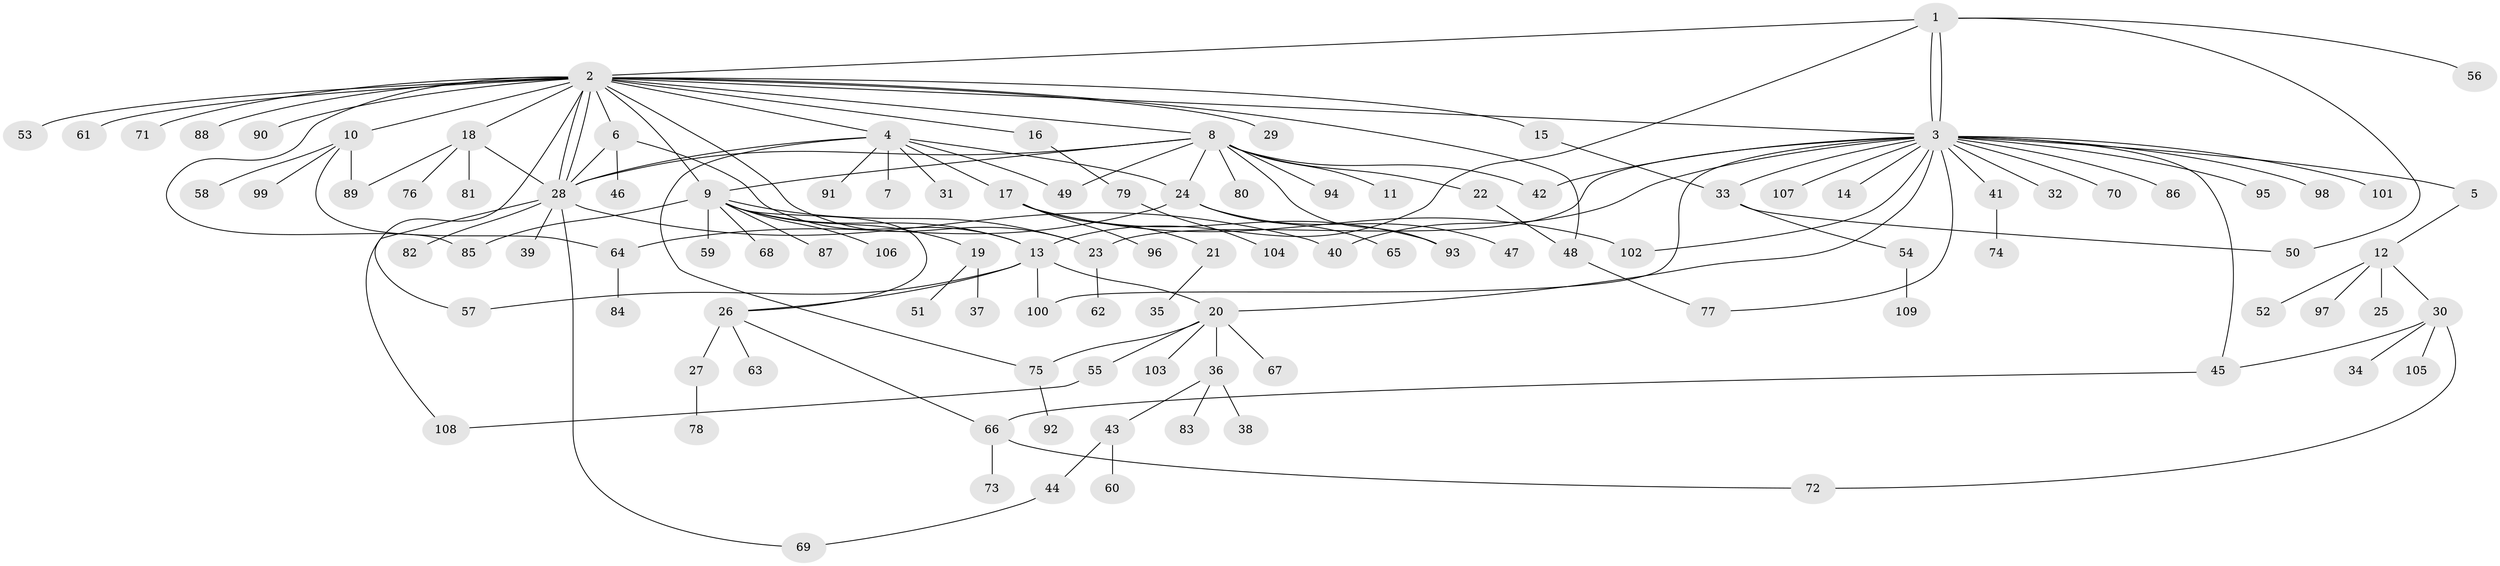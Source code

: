 // coarse degree distribution, {5: 0.03614457831325301, 19: 0.012048192771084338, 22: 0.012048192771084338, 8: 0.012048192771084338, 2: 0.1686746987951807, 4: 0.060240963855421686, 11: 0.012048192771084338, 10: 0.012048192771084338, 1: 0.5662650602409639, 7: 0.024096385542168676, 12: 0.012048192771084338, 3: 0.04819277108433735, 6: 0.024096385542168676}
// Generated by graph-tools (version 1.1) at 2025/41/03/06/25 10:41:47]
// undirected, 109 vertices, 143 edges
graph export_dot {
graph [start="1"]
  node [color=gray90,style=filled];
  1;
  2;
  3;
  4;
  5;
  6;
  7;
  8;
  9;
  10;
  11;
  12;
  13;
  14;
  15;
  16;
  17;
  18;
  19;
  20;
  21;
  22;
  23;
  24;
  25;
  26;
  27;
  28;
  29;
  30;
  31;
  32;
  33;
  34;
  35;
  36;
  37;
  38;
  39;
  40;
  41;
  42;
  43;
  44;
  45;
  46;
  47;
  48;
  49;
  50;
  51;
  52;
  53;
  54;
  55;
  56;
  57;
  58;
  59;
  60;
  61;
  62;
  63;
  64;
  65;
  66;
  67;
  68;
  69;
  70;
  71;
  72;
  73;
  74;
  75;
  76;
  77;
  78;
  79;
  80;
  81;
  82;
  83;
  84;
  85;
  86;
  87;
  88;
  89;
  90;
  91;
  92;
  93;
  94;
  95;
  96;
  97;
  98;
  99;
  100;
  101;
  102;
  103;
  104;
  105;
  106;
  107;
  108;
  109;
  1 -- 2;
  1 -- 3;
  1 -- 3;
  1 -- 13;
  1 -- 50;
  1 -- 56;
  2 -- 3;
  2 -- 4;
  2 -- 6;
  2 -- 8;
  2 -- 9;
  2 -- 10;
  2 -- 15;
  2 -- 16;
  2 -- 18;
  2 -- 23;
  2 -- 28;
  2 -- 28;
  2 -- 29;
  2 -- 48;
  2 -- 53;
  2 -- 57;
  2 -- 61;
  2 -- 71;
  2 -- 85;
  2 -- 88;
  2 -- 90;
  3 -- 5;
  3 -- 14;
  3 -- 20;
  3 -- 23;
  3 -- 32;
  3 -- 33;
  3 -- 40;
  3 -- 41;
  3 -- 42;
  3 -- 45;
  3 -- 70;
  3 -- 77;
  3 -- 86;
  3 -- 95;
  3 -- 98;
  3 -- 100;
  3 -- 101;
  3 -- 102;
  3 -- 107;
  4 -- 7;
  4 -- 17;
  4 -- 24;
  4 -- 28;
  4 -- 31;
  4 -- 49;
  4 -- 75;
  4 -- 91;
  5 -- 12;
  6 -- 13;
  6 -- 28;
  6 -- 46;
  8 -- 9;
  8 -- 11;
  8 -- 22;
  8 -- 24;
  8 -- 28;
  8 -- 42;
  8 -- 49;
  8 -- 80;
  8 -- 93;
  8 -- 94;
  9 -- 13;
  9 -- 19;
  9 -- 23;
  9 -- 26;
  9 -- 59;
  9 -- 68;
  9 -- 85;
  9 -- 87;
  9 -- 106;
  10 -- 58;
  10 -- 64;
  10 -- 89;
  10 -- 99;
  12 -- 25;
  12 -- 30;
  12 -- 52;
  12 -- 97;
  13 -- 20;
  13 -- 26;
  13 -- 57;
  13 -- 100;
  15 -- 33;
  16 -- 79;
  17 -- 21;
  17 -- 93;
  17 -- 96;
  17 -- 102;
  18 -- 28;
  18 -- 76;
  18 -- 81;
  18 -- 89;
  19 -- 37;
  19 -- 51;
  20 -- 36;
  20 -- 55;
  20 -- 67;
  20 -- 75;
  20 -- 103;
  21 -- 35;
  22 -- 48;
  23 -- 62;
  24 -- 47;
  24 -- 64;
  24 -- 65;
  26 -- 27;
  26 -- 63;
  26 -- 66;
  27 -- 78;
  28 -- 39;
  28 -- 40;
  28 -- 69;
  28 -- 82;
  28 -- 108;
  30 -- 34;
  30 -- 45;
  30 -- 72;
  30 -- 105;
  33 -- 50;
  33 -- 54;
  36 -- 38;
  36 -- 43;
  36 -- 83;
  41 -- 74;
  43 -- 44;
  43 -- 60;
  44 -- 69;
  45 -- 66;
  48 -- 77;
  54 -- 109;
  55 -- 108;
  64 -- 84;
  66 -- 72;
  66 -- 73;
  75 -- 92;
  79 -- 104;
}
